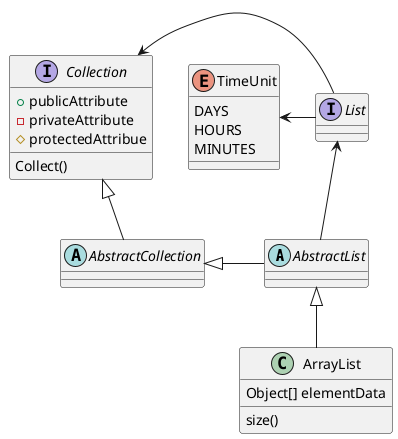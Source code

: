 @startuml
'https://plantuml.com/class-diagram

abstract class AbstractList
abstract AbstractCollection
interface List
interface Collection {
    + publicAttribute
    - privateAttribute
    # protectedAttribue
    Collect()
    }

List <-- AbstractList
Collection <|-- AbstractCollection

Collection <- List
AbstractCollection <|- AbstractList
AbstractList <|-- ArrayList

class ArrayList {
Object[] elementData
size()
}

enum TimeUnit {
DAYS
HOURS
MINUTES
}

' nice jump !
TimeUnit <-right- List

@enduml